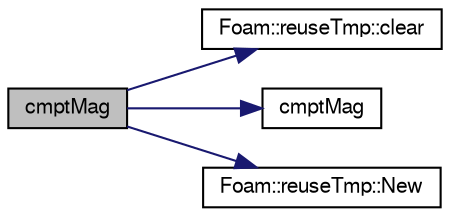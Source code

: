 digraph "cmptMag"
{
  bgcolor="transparent";
  edge [fontname="FreeSans",fontsize="10",labelfontname="FreeSans",labelfontsize="10"];
  node [fontname="FreeSans",fontsize="10",shape=record];
  rankdir="LR";
  Node67121 [label="cmptMag",height=0.2,width=0.4,color="black", fillcolor="grey75", style="filled", fontcolor="black"];
  Node67121 -> Node67122 [color="midnightblue",fontsize="10",style="solid",fontname="FreeSans"];
  Node67122 [label="Foam::reuseTmp::clear",height=0.2,width=0.4,color="black",URL="$a26478.html#a8ca867fc602373164df237bfc74061d3"];
  Node67121 -> Node67123 [color="midnightblue",fontsize="10",style="solid",fontname="FreeSans"];
  Node67123 [label="cmptMag",height=0.2,width=0.4,color="black",URL="$a21124.html#acf2383c8a0a1d5fef3eb5255b950229d"];
  Node67121 -> Node67124 [color="midnightblue",fontsize="10",style="solid",fontname="FreeSans"];
  Node67124 [label="Foam::reuseTmp::New",height=0.2,width=0.4,color="black",URL="$a26478.html#a9776d70803cae65094c1c967216fed43"];
}
